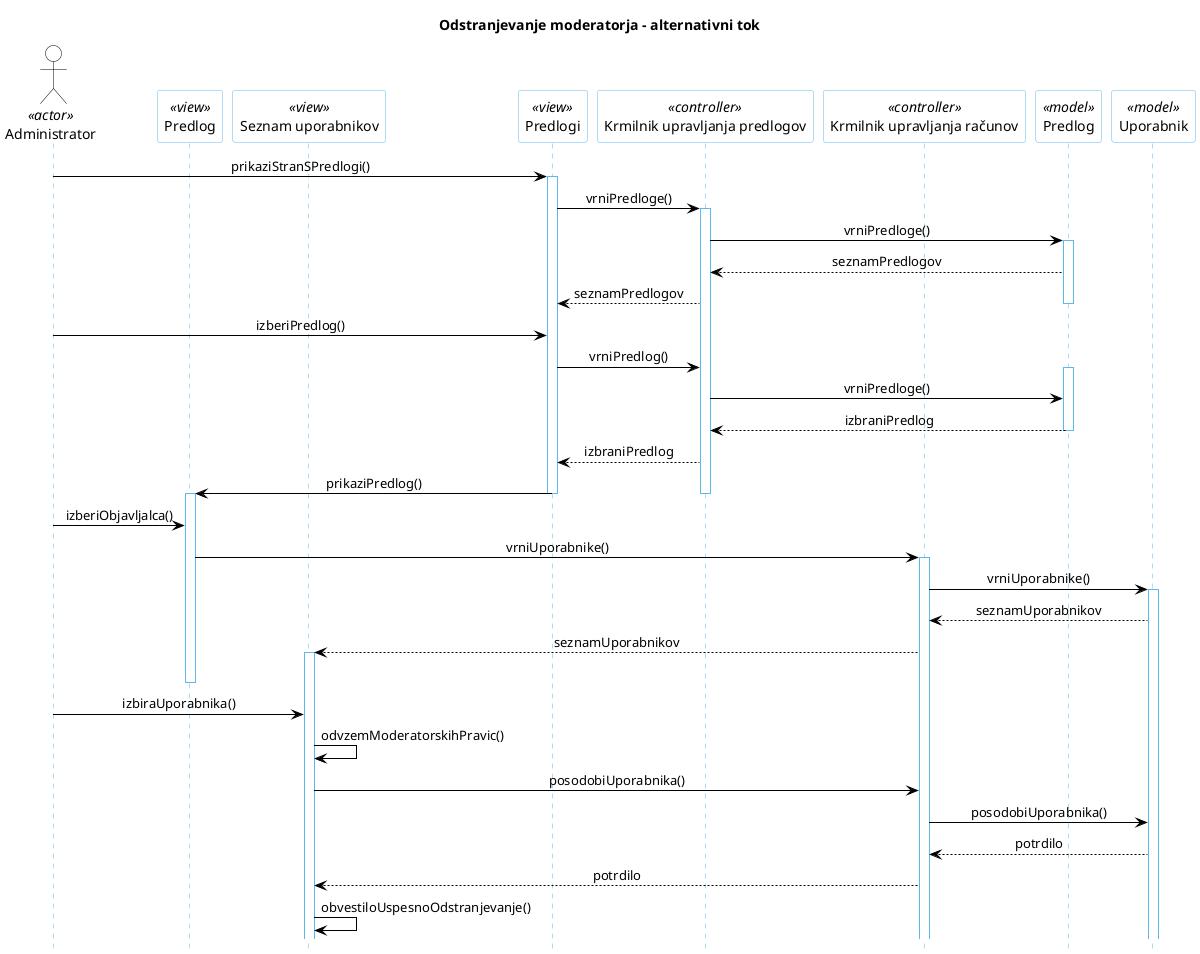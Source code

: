 @startuml ModeratorAlt

hide footbox

skinparam backgroundcolor white
skinparam defaultTextAlignment center
skinparam actorBorderColor black
skinparam actorBackgroundColor white
skinparam arrowColor black  
skinparam sequenceLifeLineBorderColor #5FB8EC
skinparam sequenceParticipantBorderColor #5FB8EC
skinparam sequenceParticipantBackgroundColor white

title "Odstranjevanje moderatorja - alternativni tok"

actor "Administrator" AS U1 <<actor>>

participant "Predlog" as R7 <<view>>
participant "Seznam uporabnikov" as R8 <<view>>
participant "Predlogi" as R5 <<view>>
participant "Krmilnik upravljanja predlogov" as R2 <<controller>>
participant "Krmilnik upravljanja računov" as R9 <<controller>>

participant "Predlog" as R6 <<model>>
participant "Uporabnik" as R4 <<model>>

'

U1 -> R5: prikaziStranSPredlogi()
activate R5
R5 -> R2: vrniPredloge()
activate R2
R2 -> R6: vrniPredloge()
activate R6
R6 -[dotted]> R2: seznamPredlogov
R2 -[dotted]> R5: seznamPredlogov
deactivate R6
U1 -> R5: izberiPredlog()
R5 -> R2: vrniPredlog()
activate R6
R2 -> R6: vrniPredloge()
R6 -[dotted]> R2: izbraniPredlog
deactivate R6
R2 -[dotted]> R5: izbraniPredlog
R5 -> R7: prikaziPredlog()
deactivate R2
deactivate R5
activate R7
U1 -> R7: izberiObjavljalca()

R7 -> R9: vrniUporabnike()
activate R9
R9 -> R4: vrniUporabnike()
activate R4
R4 -[dotted]> R9: seznamUporabnikov
R9 -[dotted]> R8: seznamUporabnikov

activate R8

deactivate R7
U1 -> R8: izbiraUporabnika()
R8 -> R8: odvzemModeratorskihPravic()
'R8 -> R8: potrditev()

R8 -> R9: posodobiUporabnika()
R9 -> R4: posodobiUporabnika()

R4 -[dotted]> R9: potrdilo
R9 -[dotted]> R8: potrdilo

R8 -> R8: obvestiloUspesnoOdstranjevanje()








'R5 -> R5: prikaziPredloge()
'U1 -> R5: izpolniObrazec()
'U1 -> R5: potrdi()

'activate R2

'R5 -> R2: ustvariRacunModeratorja()

'R2 -> R2: poljaIzpolnjena()

'activate R4
'R2 -> R4: preveriUnikatnostUporabniskegaImena()
'R4 -[dotted]> R2: jeUnikatno()
'R2 -> R4: dodajUporabnika()
'R4 -[dotted]> R2: potrdilo()
'deactivate R4


'R2 -[dotted]> R5: Potrdilo()
'R5 -> R5: obvestiloUspesnoDodajanje()

@enduml
